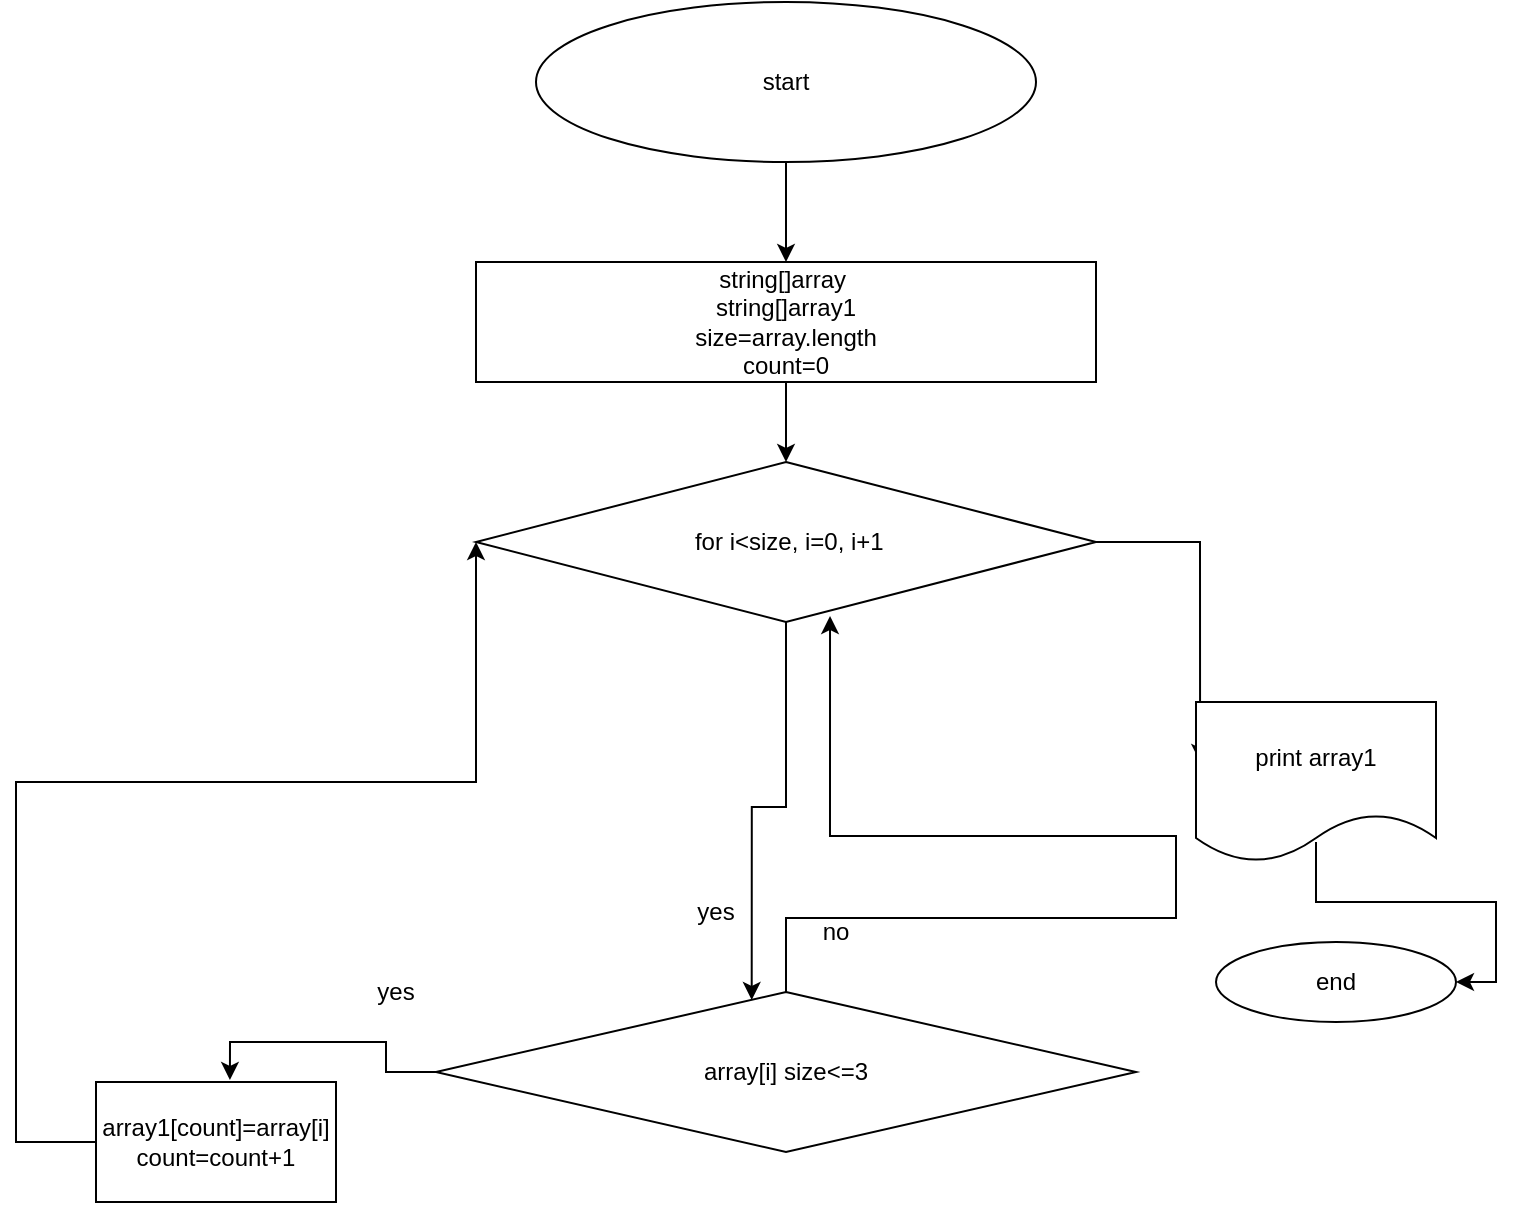 <mxfile version="21.5.2" type="device">
  <diagram name="Страница 1" id="Eg4yA6sfOypKKkipRrpi">
    <mxGraphModel dx="1434" dy="796" grid="1" gridSize="10" guides="1" tooltips="1" connect="1" arrows="1" fold="1" page="1" pageScale="1" pageWidth="827" pageHeight="1169" math="0" shadow="0">
      <root>
        <mxCell id="0" />
        <mxCell id="1" parent="0" />
        <mxCell id="1E2D1LLNhUWie6UeaVXB-17" style="edgeStyle=orthogonalEdgeStyle;rounded=0;orthogonalLoop=1;jettySize=auto;html=1;entryX=0.5;entryY=0;entryDx=0;entryDy=0;" parent="1" source="1E2D1LLNhUWie6UeaVXB-3" target="1E2D1LLNhUWie6UeaVXB-4" edge="1">
          <mxGeometry relative="1" as="geometry" />
        </mxCell>
        <mxCell id="1E2D1LLNhUWie6UeaVXB-3" value="start" style="ellipse;whiteSpace=wrap;html=1;" parent="1" vertex="1">
          <mxGeometry x="270" y="10" width="250" height="80" as="geometry" />
        </mxCell>
        <mxCell id="1E2D1LLNhUWie6UeaVXB-18" style="edgeStyle=orthogonalEdgeStyle;rounded=0;orthogonalLoop=1;jettySize=auto;html=1;entryX=0.5;entryY=0;entryDx=0;entryDy=0;" parent="1" source="1E2D1LLNhUWie6UeaVXB-4" edge="1">
          <mxGeometry relative="1" as="geometry">
            <mxPoint x="395" y="240" as="targetPoint" />
          </mxGeometry>
        </mxCell>
        <mxCell id="1E2D1LLNhUWie6UeaVXB-4" value="string[]array&amp;nbsp;&lt;br&gt;string[]array1&lt;br&gt;size=array.length&lt;br&gt;count=0" style="rounded=0;whiteSpace=wrap;html=1;" parent="1" vertex="1">
          <mxGeometry x="240" y="140" width="310" height="60" as="geometry" />
        </mxCell>
        <mxCell id="1E2D1LLNhUWie6UeaVXB-20" style="edgeStyle=orthogonalEdgeStyle;rounded=0;orthogonalLoop=1;jettySize=auto;html=1;entryX=0.451;entryY=0.05;entryDx=0;entryDy=0;entryPerimeter=0;" parent="1" source="1E2D1LLNhUWie6UeaVXB-6" target="1E2D1LLNhUWie6UeaVXB-7" edge="1">
          <mxGeometry relative="1" as="geometry" />
        </mxCell>
        <mxCell id="1E2D1LLNhUWie6UeaVXB-26" style="edgeStyle=orthogonalEdgeStyle;rounded=0;orthogonalLoop=1;jettySize=auto;html=1;entryX=0.017;entryY=0.375;entryDx=0;entryDy=0;entryPerimeter=0;" parent="1" source="1E2D1LLNhUWie6UeaVXB-6" target="1E2D1LLNhUWie6UeaVXB-25" edge="1">
          <mxGeometry relative="1" as="geometry" />
        </mxCell>
        <mxCell id="1E2D1LLNhUWie6UeaVXB-6" value="&amp;nbsp;for i&amp;lt;size, i=0, i+1" style="rhombus;whiteSpace=wrap;html=1;" parent="1" vertex="1">
          <mxGeometry x="240" y="240" width="310" height="80" as="geometry" />
        </mxCell>
        <mxCell id="1E2D1LLNhUWie6UeaVXB-9" style="edgeStyle=orthogonalEdgeStyle;rounded=0;orthogonalLoop=1;jettySize=auto;html=1;entryX=0.558;entryY=-0.017;entryDx=0;entryDy=0;entryPerimeter=0;" parent="1" source="1E2D1LLNhUWie6UeaVXB-7" target="1E2D1LLNhUWie6UeaVXB-8" edge="1">
          <mxGeometry relative="1" as="geometry" />
        </mxCell>
        <mxCell id="pFfVtHcODTQhtanhjgPv-5" style="edgeStyle=orthogonalEdgeStyle;rounded=0;orthogonalLoop=1;jettySize=auto;html=1;entryX=0.571;entryY=0.963;entryDx=0;entryDy=0;entryPerimeter=0;" edge="1" parent="1" source="1E2D1LLNhUWie6UeaVXB-7" target="1E2D1LLNhUWie6UeaVXB-6">
          <mxGeometry relative="1" as="geometry">
            <Array as="points">
              <mxPoint x="395" y="468" />
              <mxPoint x="590" y="468" />
              <mxPoint x="590" y="427" />
            </Array>
          </mxGeometry>
        </mxCell>
        <mxCell id="1E2D1LLNhUWie6UeaVXB-7" value="array[i] size&amp;lt;=3" style="rhombus;whiteSpace=wrap;html=1;" parent="1" vertex="1">
          <mxGeometry x="220" y="505" width="350" height="80" as="geometry" />
        </mxCell>
        <mxCell id="1E2D1LLNhUWie6UeaVXB-11" style="edgeStyle=orthogonalEdgeStyle;rounded=0;orthogonalLoop=1;jettySize=auto;html=1;entryX=0;entryY=0.5;entryDx=0;entryDy=0;" parent="1" source="1E2D1LLNhUWie6UeaVXB-8" target="1E2D1LLNhUWie6UeaVXB-6" edge="1">
          <mxGeometry relative="1" as="geometry">
            <Array as="points">
              <mxPoint x="10" y="580" />
              <mxPoint x="10" y="400" />
            </Array>
          </mxGeometry>
        </mxCell>
        <mxCell id="1E2D1LLNhUWie6UeaVXB-8" value="array1[count]=array[i]&lt;br&gt;count=count+1" style="rounded=0;whiteSpace=wrap;html=1;" parent="1" vertex="1">
          <mxGeometry x="50" y="550" width="120" height="60" as="geometry" />
        </mxCell>
        <mxCell id="1E2D1LLNhUWie6UeaVXB-10" value="yes" style="text;html=1;strokeColor=none;fillColor=none;align=center;verticalAlign=middle;whiteSpace=wrap;rounded=0;" parent="1" vertex="1">
          <mxGeometry x="170" y="490" width="60" height="30" as="geometry" />
        </mxCell>
        <mxCell id="1E2D1LLNhUWie6UeaVXB-21" value="yes" style="text;html=1;strokeColor=none;fillColor=none;align=center;verticalAlign=middle;whiteSpace=wrap;rounded=0;" parent="1" vertex="1">
          <mxGeometry x="330" y="450" width="60" height="30" as="geometry" />
        </mxCell>
        <mxCell id="pFfVtHcODTQhtanhjgPv-9" style="edgeStyle=orthogonalEdgeStyle;rounded=0;orthogonalLoop=1;jettySize=auto;html=1;entryX=1;entryY=0.5;entryDx=0;entryDy=0;exitX=0.5;exitY=0.875;exitDx=0;exitDy=0;exitPerimeter=0;" edge="1" parent="1" source="1E2D1LLNhUWie6UeaVXB-25" target="pFfVtHcODTQhtanhjgPv-7">
          <mxGeometry relative="1" as="geometry" />
        </mxCell>
        <mxCell id="1E2D1LLNhUWie6UeaVXB-25" value="print array1" style="shape=document;whiteSpace=wrap;html=1;boundedLbl=1;" parent="1" vertex="1">
          <mxGeometry x="600" y="360" width="120" height="80" as="geometry" />
        </mxCell>
        <mxCell id="pFfVtHcODTQhtanhjgPv-6" value="no" style="text;html=1;strokeColor=none;fillColor=none;align=center;verticalAlign=middle;whiteSpace=wrap;rounded=0;" vertex="1" parent="1">
          <mxGeometry x="390" y="460" width="60" height="30" as="geometry" />
        </mxCell>
        <mxCell id="pFfVtHcODTQhtanhjgPv-7" value="end" style="ellipse;whiteSpace=wrap;html=1;" vertex="1" parent="1">
          <mxGeometry x="610" y="480" width="120" height="40" as="geometry" />
        </mxCell>
      </root>
    </mxGraphModel>
  </diagram>
</mxfile>
